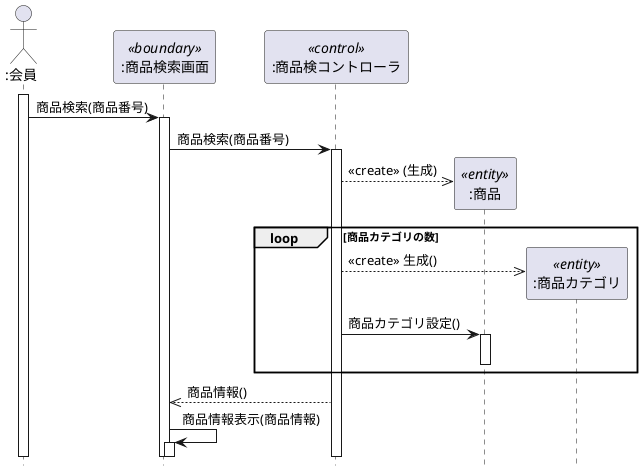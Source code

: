 @startuml 演習4-5
hide footbox
actor ":会員" as actor
participant ":商品検索画面" as boundary <<boundary>>
participant ":商品検コントローラ" as control <<control>>
participant ":商品" as entity <<entity>>
participant ":商品カテゴリ" as entity2 <<entity>>
activate actor
actor -> boundary :商品検索(商品番号)
activate boundary
boundary -> control :商品検索(商品番号)
activate control
create entity
control -->> entity :<<create>> (生成)
loop 商品カテゴリの数
create entity2
control -->> entity2:<<create>> 生成()
control -> entity :商品カテゴリ設定()
activate entity
deactivate entity
end loop
boundary <<-- control :商品情報()
boundary -> boundary :商品情報表示(商品情報)
activate boundary

@enduml